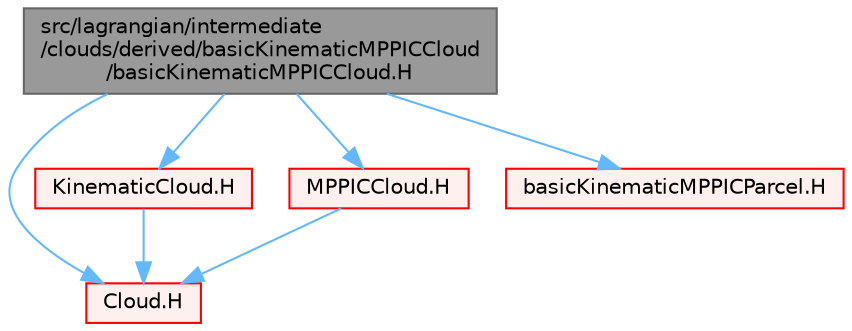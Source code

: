 digraph "src/lagrangian/intermediate/clouds/derived/basicKinematicMPPICCloud/basicKinematicMPPICCloud.H"
{
 // LATEX_PDF_SIZE
  bgcolor="transparent";
  edge [fontname=Helvetica,fontsize=10,labelfontname=Helvetica,labelfontsize=10];
  node [fontname=Helvetica,fontsize=10,shape=box,height=0.2,width=0.4];
  Node1 [id="Node000001",label="src/lagrangian/intermediate\l/clouds/derived/basicKinematicMPPICCloud\l/basicKinematicMPPICCloud.H",height=0.2,width=0.4,color="gray40", fillcolor="grey60", style="filled", fontcolor="black",tooltip=" "];
  Node1 -> Node2 [id="edge1_Node000001_Node000002",color="steelblue1",style="solid",tooltip=" "];
  Node2 [id="Node000002",label="Cloud.H",height=0.2,width=0.4,color="red", fillcolor="#FFF0F0", style="filled",URL="$Cloud_8H.html",tooltip=" "];
  Node1 -> Node287 [id="edge2_Node000001_Node000287",color="steelblue1",style="solid",tooltip=" "];
  Node287 [id="Node000287",label="KinematicCloud.H",height=0.2,width=0.4,color="red", fillcolor="#FFF0F0", style="filled",URL="$KinematicCloud_8H.html",tooltip=" "];
  Node287 -> Node2 [id="edge3_Node000287_Node000002",color="steelblue1",style="solid",tooltip=" "];
  Node1 -> Node489 [id="edge4_Node000001_Node000489",color="steelblue1",style="solid",tooltip=" "];
  Node489 [id="Node000489",label="MPPICCloud.H",height=0.2,width=0.4,color="red", fillcolor="#FFF0F0", style="filled",URL="$MPPICCloud_8H.html",tooltip=" "];
  Node489 -> Node2 [id="edge5_Node000489_Node000002",color="steelblue1",style="solid",tooltip=" "];
  Node1 -> Node491 [id="edge6_Node000001_Node000491",color="steelblue1",style="solid",tooltip=" "];
  Node491 [id="Node000491",label="basicKinematicMPPICParcel.H",height=0.2,width=0.4,color="red", fillcolor="#FFF0F0", style="filled",URL="$basicKinematicMPPICParcel_8H.html",tooltip=" "];
}
